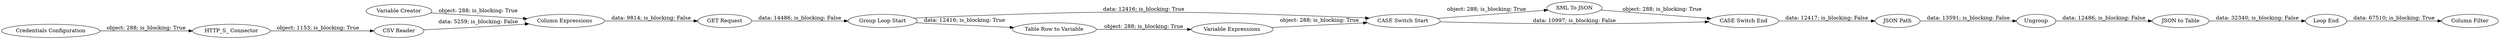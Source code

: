 digraph {
	"367936190280359325_30" [label="Variable Expressions"]
	"367936190280359325_8" [label="HTTP_S_ Connector"]
	"367936190280359325_14" [label="Column Expressions"]
	"367936190280359325_43" [label="Column Filter"]
	"367936190280359325_21" [label="XML To JSON"]
	"367936190280359325_40" [label="Loop End"]
	"367936190280359325_13" [label="Variable Creator"]
	"367936190280359325_41" [label="JSON Path"]
	"367936190280359325_32" [label="CASE Switch End"]
	"367936190280359325_42" [label=Ungroup]
	"367936190280359325_6" [label="CSV Reader"]
	"367936190280359325_7" [label="Credentials Configuration"]
	"367936190280359325_39" [label="Group Loop Start"]
	"367936190280359325_10" [label="JSON to Table"]
	"367936190280359325_31" [label="CASE Switch Start"]
	"367936190280359325_37" [label="Table Row to Variable"]
	"367936190280359325_9" [label="GET Request"]
	"367936190280359325_41" -> "367936190280359325_42" [label="data: 13591; is_blocking: False"]
	"367936190280359325_39" -> "367936190280359325_31" [label="data: 12416; is_blocking: True"]
	"367936190280359325_42" -> "367936190280359325_10" [label="data: 12486; is_blocking: False"]
	"367936190280359325_6" -> "367936190280359325_14" [label="data: 5259; is_blocking: False"]
	"367936190280359325_14" -> "367936190280359325_9" [label="data: 9814; is_blocking: False"]
	"367936190280359325_8" -> "367936190280359325_6" [label="object: 1153; is_blocking: True"]
	"367936190280359325_32" -> "367936190280359325_41" [label="data: 12417; is_blocking: False"]
	"367936190280359325_13" -> "367936190280359325_14" [label="object: 288; is_blocking: True"]
	"367936190280359325_31" -> "367936190280359325_32" [label="data: 10997; is_blocking: False"]
	"367936190280359325_9" -> "367936190280359325_39" [label="data: 14486; is_blocking: False"]
	"367936190280359325_10" -> "367936190280359325_40" [label="data: 32340; is_blocking: False"]
	"367936190280359325_7" -> "367936190280359325_8" [label="object: 288; is_blocking: True"]
	"367936190280359325_39" -> "367936190280359325_37" [label="data: 12416; is_blocking: True"]
	"367936190280359325_21" -> "367936190280359325_32" [label="object: 288; is_blocking: True"]
	"367936190280359325_31" -> "367936190280359325_21" [label="object: 288; is_blocking: True"]
	"367936190280359325_30" -> "367936190280359325_31" [label="object: 288; is_blocking: True"]
	"367936190280359325_40" -> "367936190280359325_43" [label="data: 67510; is_blocking: True"]
	"367936190280359325_37" -> "367936190280359325_30" [label="object: 288; is_blocking: True"]
	rankdir=LR
}

